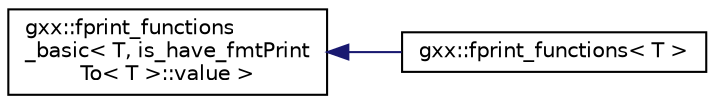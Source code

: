 digraph "Graphical Class Hierarchy"
{
  edge [fontname="Helvetica",fontsize="10",labelfontname="Helvetica",labelfontsize="10"];
  node [fontname="Helvetica",fontsize="10",shape=record];
  rankdir="LR";
  Node1 [label="gxx::fprint_functions\l_basic\< T, is_have_fmtPrint\lTo\< T \>::value \>",height=0.2,width=0.4,color="black", fillcolor="white", style="filled",URL="$structgxx_1_1fprint__functions__basic.html"];
  Node1 -> Node2 [dir="back",color="midnightblue",fontsize="10",style="solid",fontname="Helvetica"];
  Node2 [label="gxx::fprint_functions\< T \>",height=0.2,width=0.4,color="black", fillcolor="white", style="filled",URL="$structgxx_1_1fprint__functions.html"];
}
